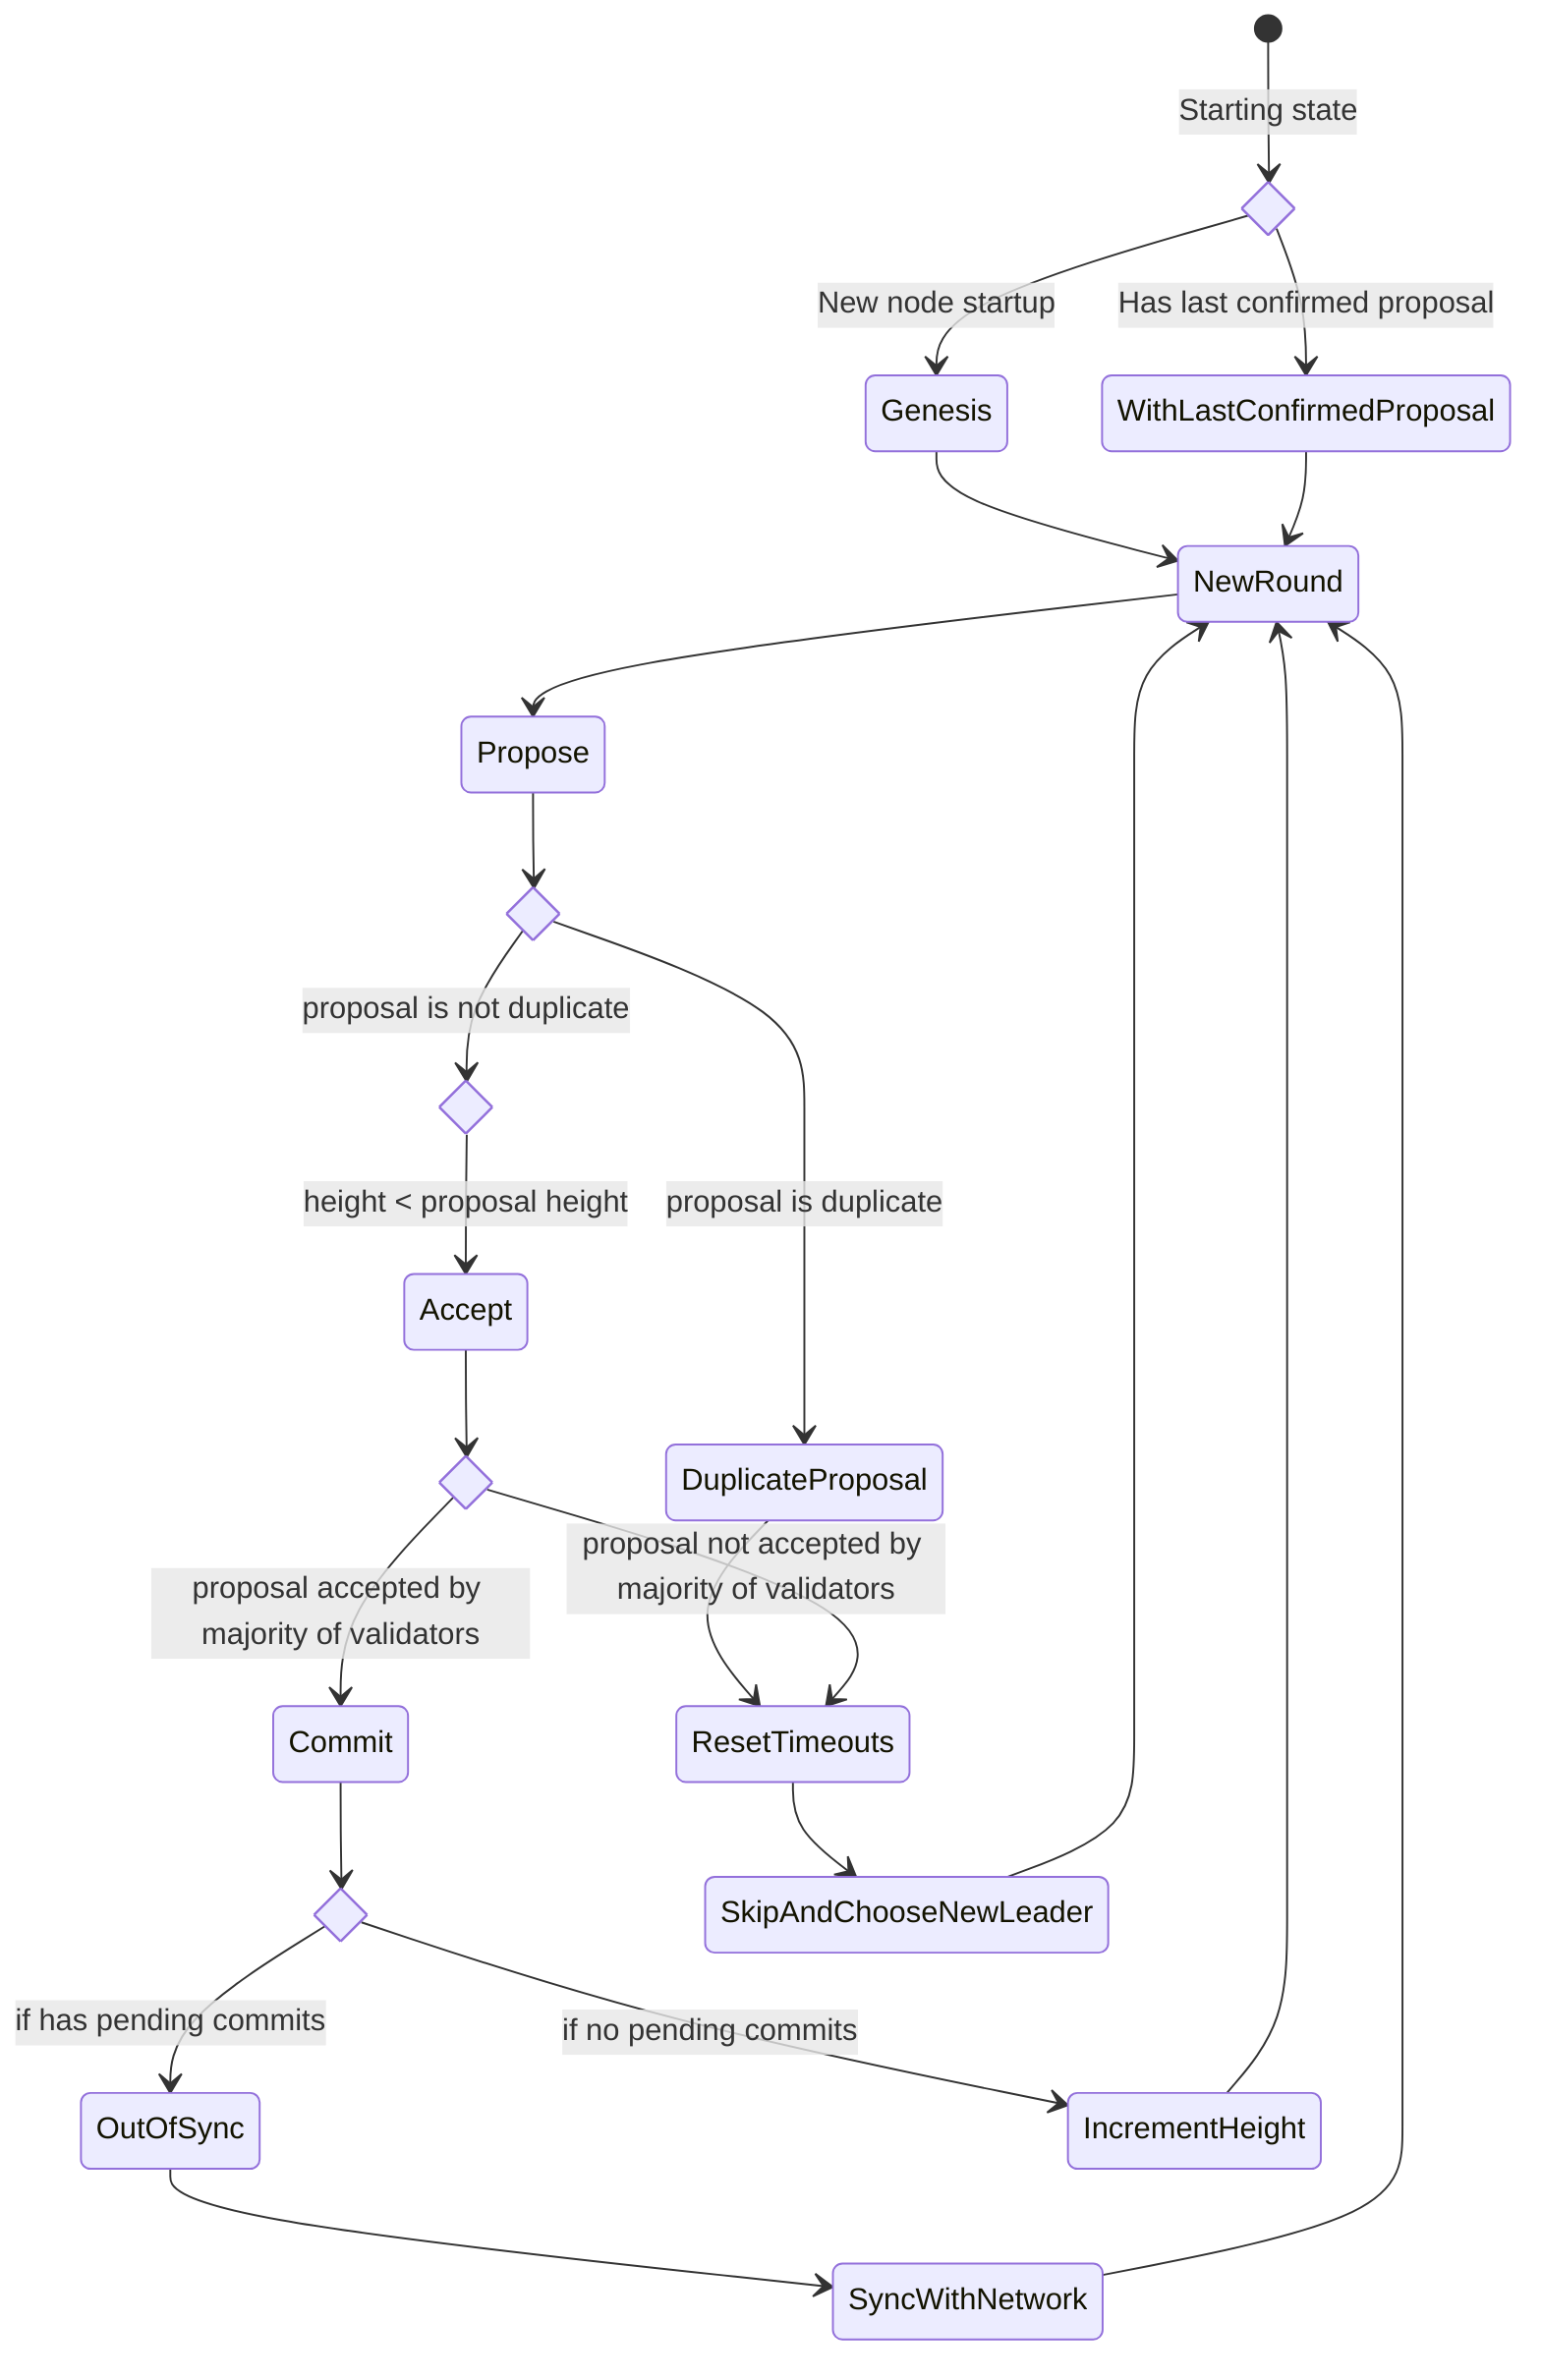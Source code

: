 %% 
%% This is the State Transition Diagram for the Solid Consensus Protocol generated using Mermaid (https://mermaid.js.org/).
%%
%% How to run and generate images locally:
%%
%% 1. Install `mermaid-cli` (https://github.com/mermaid-js/mermaid-cli)
%% 2. Run `$ mmdc -i sold.mmd -o <output-file>.{svg|png}` 
%%
%% For instance:
%%   $ mmdc -i sold.mmd -o solid.png
%%
stateDiagram-v2
  state CheckStartState <<choice>>
  state CheckProposalHeight <<choice>>
  state CheckAcceptedByQuorum <<choice>>
  state CheckHasPendingCommits <<choice>>


  [*] --> CheckStartState: Starting state
  CheckStartState --> Genesis: New node startup
  CheckStartState --> WithLastConfirmedProposal: Has last confirmed proposal
  Genesis --> NewRound
  WithLastConfirmedProposal --> NewRound

  NewRound --> Propose

  state CheckDuplicateProposal <<choice>>
  Propose --> CheckDuplicateProposal
  CheckDuplicateProposal --> DuplicateProposal: proposal is duplicate
  DuplicateProposal --> ResetTimeouts
  ResetTimeouts --> SkipAndChooseNewLeader
  SkipAndChooseNewLeader --> NewRound
  CheckDuplicateProposal --> CheckProposalHeight: proposal is not duplicate
  CheckProposalHeight --> Accept: height < proposal height


  Accept --> CheckAcceptedByQuorum
  CheckAcceptedByQuorum --> ResetTimeouts: proposal not accepted by majority of validators 
  CheckAcceptedByQuorum --> Commit: proposal accepted by majority of validators

  Commit --> CheckHasPendingCommits
  CheckHasPendingCommits --> OutOfSync: if has pending commits
  OutOfSync --> SyncWithNetwork
  SyncWithNetwork --> NewRound
  CheckHasPendingCommits --> IncrementHeight: if no pending commits
  IncrementHeight --> NewRound